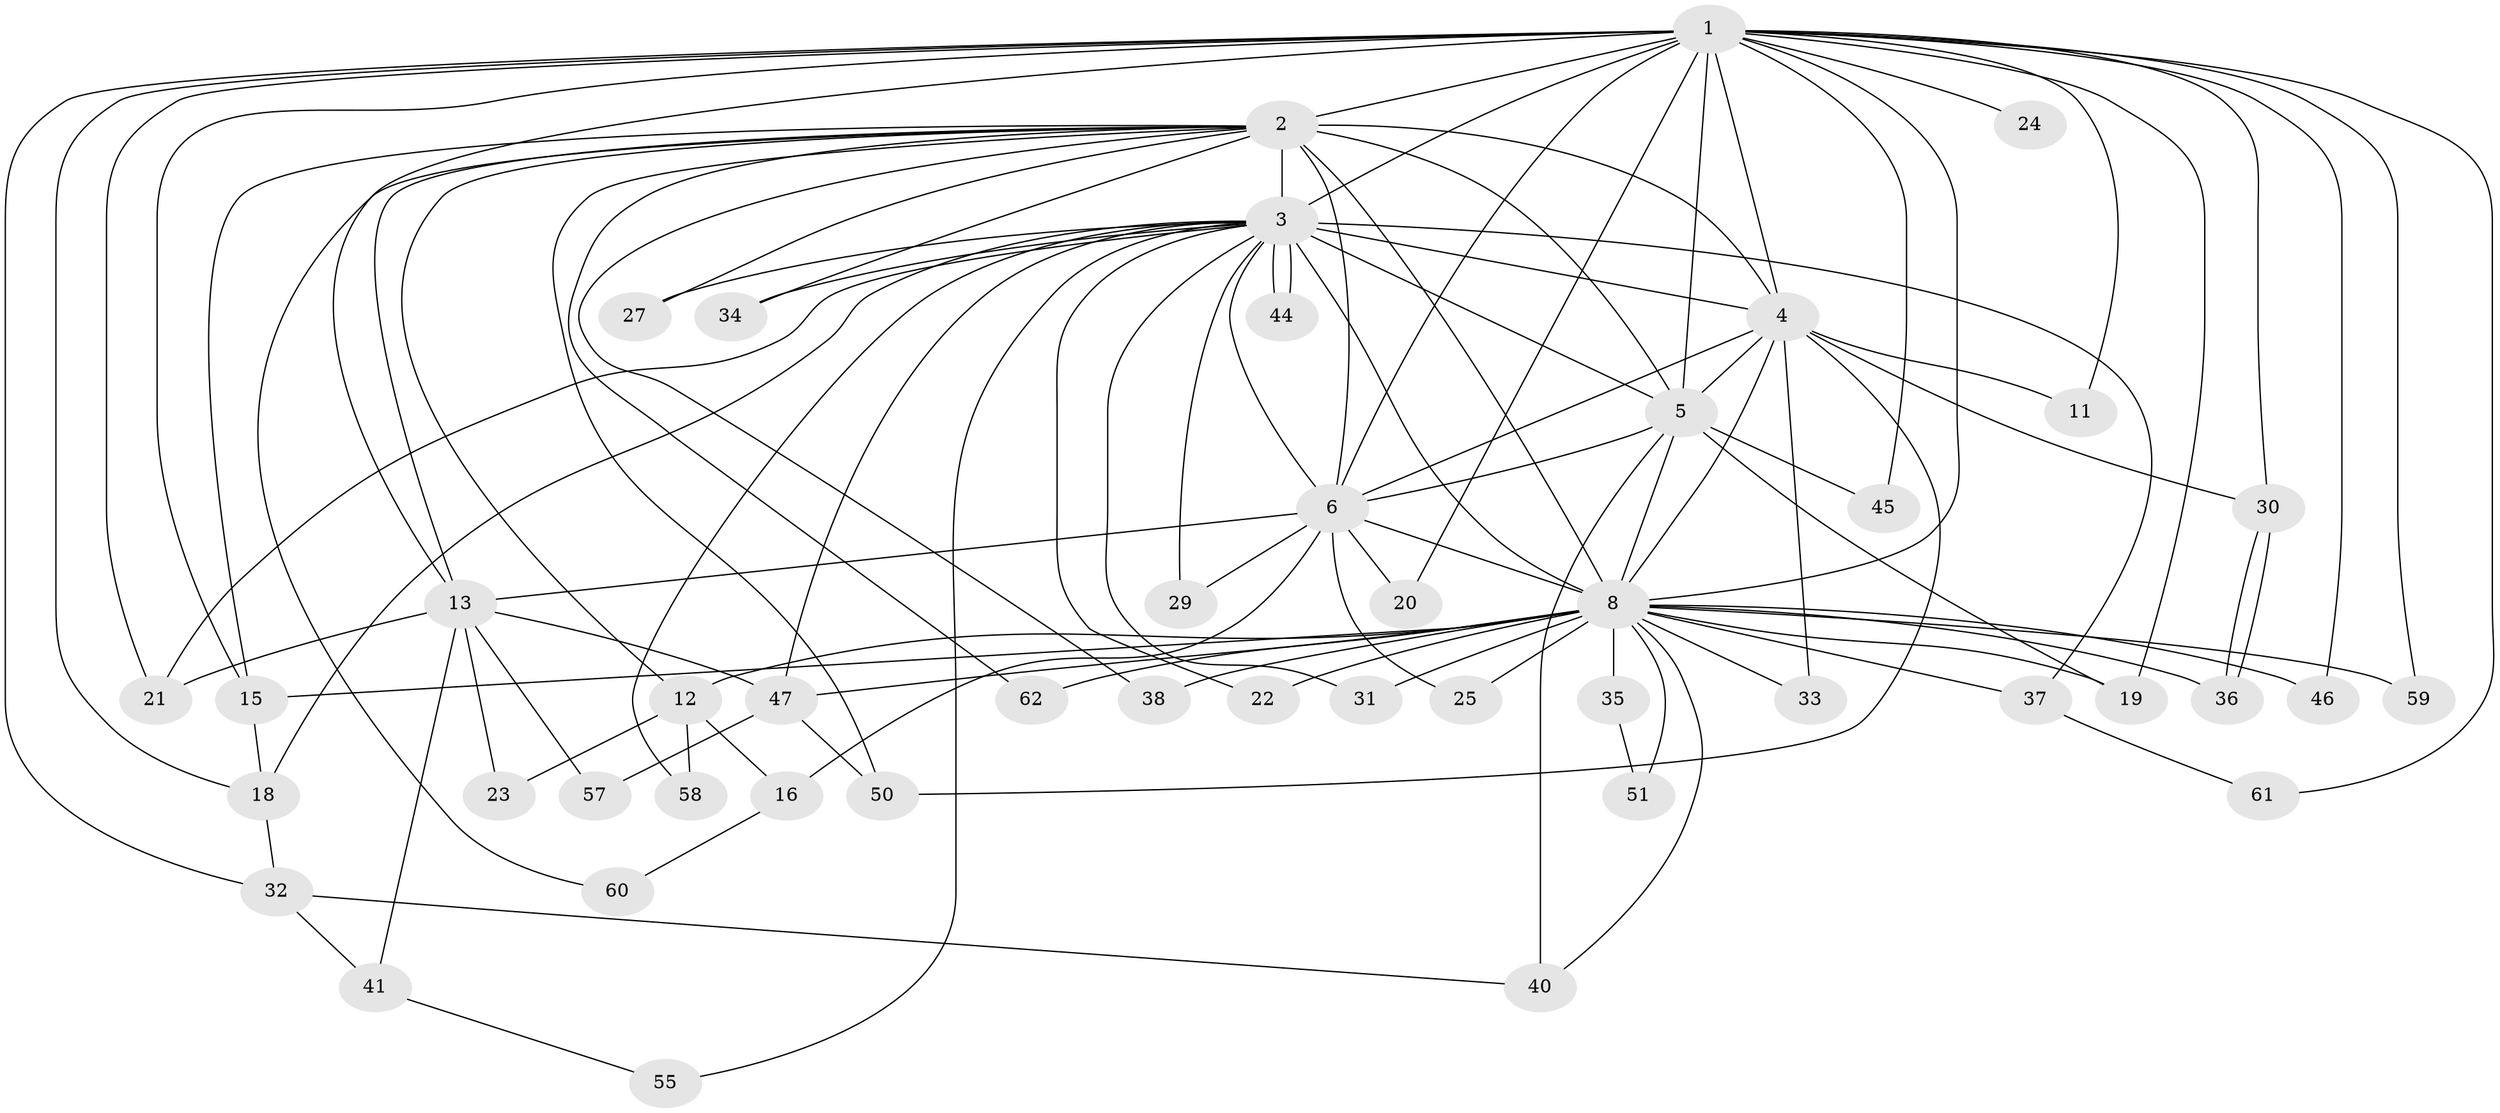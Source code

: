 // Generated by graph-tools (version 1.1) at 2025/23/03/03/25 07:23:37]
// undirected, 46 vertices, 106 edges
graph export_dot {
graph [start="1"]
  node [color=gray90,style=filled];
  1 [super="+9"];
  2 [super="+52"];
  3 [super="+7"];
  4 [super="+53"];
  5 [super="+28"];
  6 [super="+17"];
  8 [super="+10"];
  11;
  12 [super="+26"];
  13 [super="+14"];
  15 [super="+43"];
  16;
  18 [super="+48"];
  19 [super="+42"];
  20;
  21 [super="+39"];
  22;
  23;
  24;
  25;
  27;
  29;
  30;
  31;
  32 [super="+56"];
  33;
  34;
  35;
  36 [super="+49"];
  37;
  38;
  40;
  41;
  44;
  45;
  46;
  47 [super="+54"];
  50;
  51;
  55;
  57;
  58;
  59;
  60;
  61;
  62;
  1 -- 2 [weight=2];
  1 -- 3 [weight=4];
  1 -- 4 [weight=2];
  1 -- 5 [weight=2];
  1 -- 6 [weight=2];
  1 -- 8 [weight=4];
  1 -- 11;
  1 -- 18;
  1 -- 21;
  1 -- 30;
  1 -- 32;
  1 -- 45;
  1 -- 46;
  1 -- 61;
  1 -- 19;
  1 -- 20;
  1 -- 24;
  1 -- 59;
  1 -- 15;
  1 -- 13;
  2 -- 3 [weight=2];
  2 -- 4;
  2 -- 5;
  2 -- 6 [weight=2];
  2 -- 8 [weight=2];
  2 -- 12;
  2 -- 13;
  2 -- 15;
  2 -- 27;
  2 -- 34;
  2 -- 38;
  2 -- 50;
  2 -- 60;
  2 -- 62;
  3 -- 4 [weight=2];
  3 -- 5 [weight=2];
  3 -- 6 [weight=2];
  3 -- 8 [weight=4];
  3 -- 22;
  3 -- 27;
  3 -- 29;
  3 -- 31;
  3 -- 37;
  3 -- 44;
  3 -- 44;
  3 -- 55;
  3 -- 58;
  3 -- 34;
  3 -- 47;
  3 -- 21;
  3 -- 18;
  4 -- 5;
  4 -- 6 [weight=2];
  4 -- 8 [weight=2];
  4 -- 11;
  4 -- 30;
  4 -- 33;
  4 -- 50;
  5 -- 6 [weight=2];
  5 -- 8 [weight=2];
  5 -- 40;
  5 -- 45;
  5 -- 19;
  6 -- 8 [weight=2];
  6 -- 13;
  6 -- 16;
  6 -- 20;
  6 -- 25;
  6 -- 29;
  8 -- 19;
  8 -- 22;
  8 -- 25;
  8 -- 31;
  8 -- 33;
  8 -- 35 [weight=2];
  8 -- 37;
  8 -- 40;
  8 -- 46;
  8 -- 47;
  8 -- 59;
  8 -- 38;
  8 -- 12;
  8 -- 15;
  8 -- 51;
  8 -- 62;
  8 -- 36;
  12 -- 16;
  12 -- 23;
  12 -- 58;
  13 -- 23;
  13 -- 41;
  13 -- 57;
  13 -- 21;
  13 -- 47;
  15 -- 18;
  16 -- 60;
  18 -- 32;
  30 -- 36;
  30 -- 36;
  32 -- 41;
  32 -- 40;
  35 -- 51;
  37 -- 61;
  41 -- 55;
  47 -- 50;
  47 -- 57;
}
